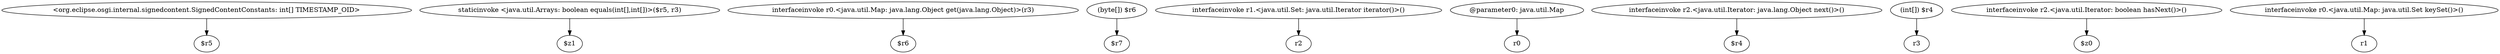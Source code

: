 digraph g {
0[label="<org.eclipse.osgi.internal.signedcontent.SignedContentConstants: int[] TIMESTAMP_OID>"]
1[label="$r5"]
0->1[label=""]
2[label="staticinvoke <java.util.Arrays: boolean equals(int[],int[])>($r5, r3)"]
3[label="$z1"]
2->3[label=""]
4[label="interfaceinvoke r0.<java.util.Map: java.lang.Object get(java.lang.Object)>(r3)"]
5[label="$r6"]
4->5[label=""]
6[label="(byte[]) $r6"]
7[label="$r7"]
6->7[label=""]
8[label="interfaceinvoke r1.<java.util.Set: java.util.Iterator iterator()>()"]
9[label="r2"]
8->9[label=""]
10[label="@parameter0: java.util.Map"]
11[label="r0"]
10->11[label=""]
12[label="interfaceinvoke r2.<java.util.Iterator: java.lang.Object next()>()"]
13[label="$r4"]
12->13[label=""]
14[label="(int[]) $r4"]
15[label="r3"]
14->15[label=""]
16[label="interfaceinvoke r2.<java.util.Iterator: boolean hasNext()>()"]
17[label="$z0"]
16->17[label=""]
18[label="interfaceinvoke r0.<java.util.Map: java.util.Set keySet()>()"]
19[label="r1"]
18->19[label=""]
}